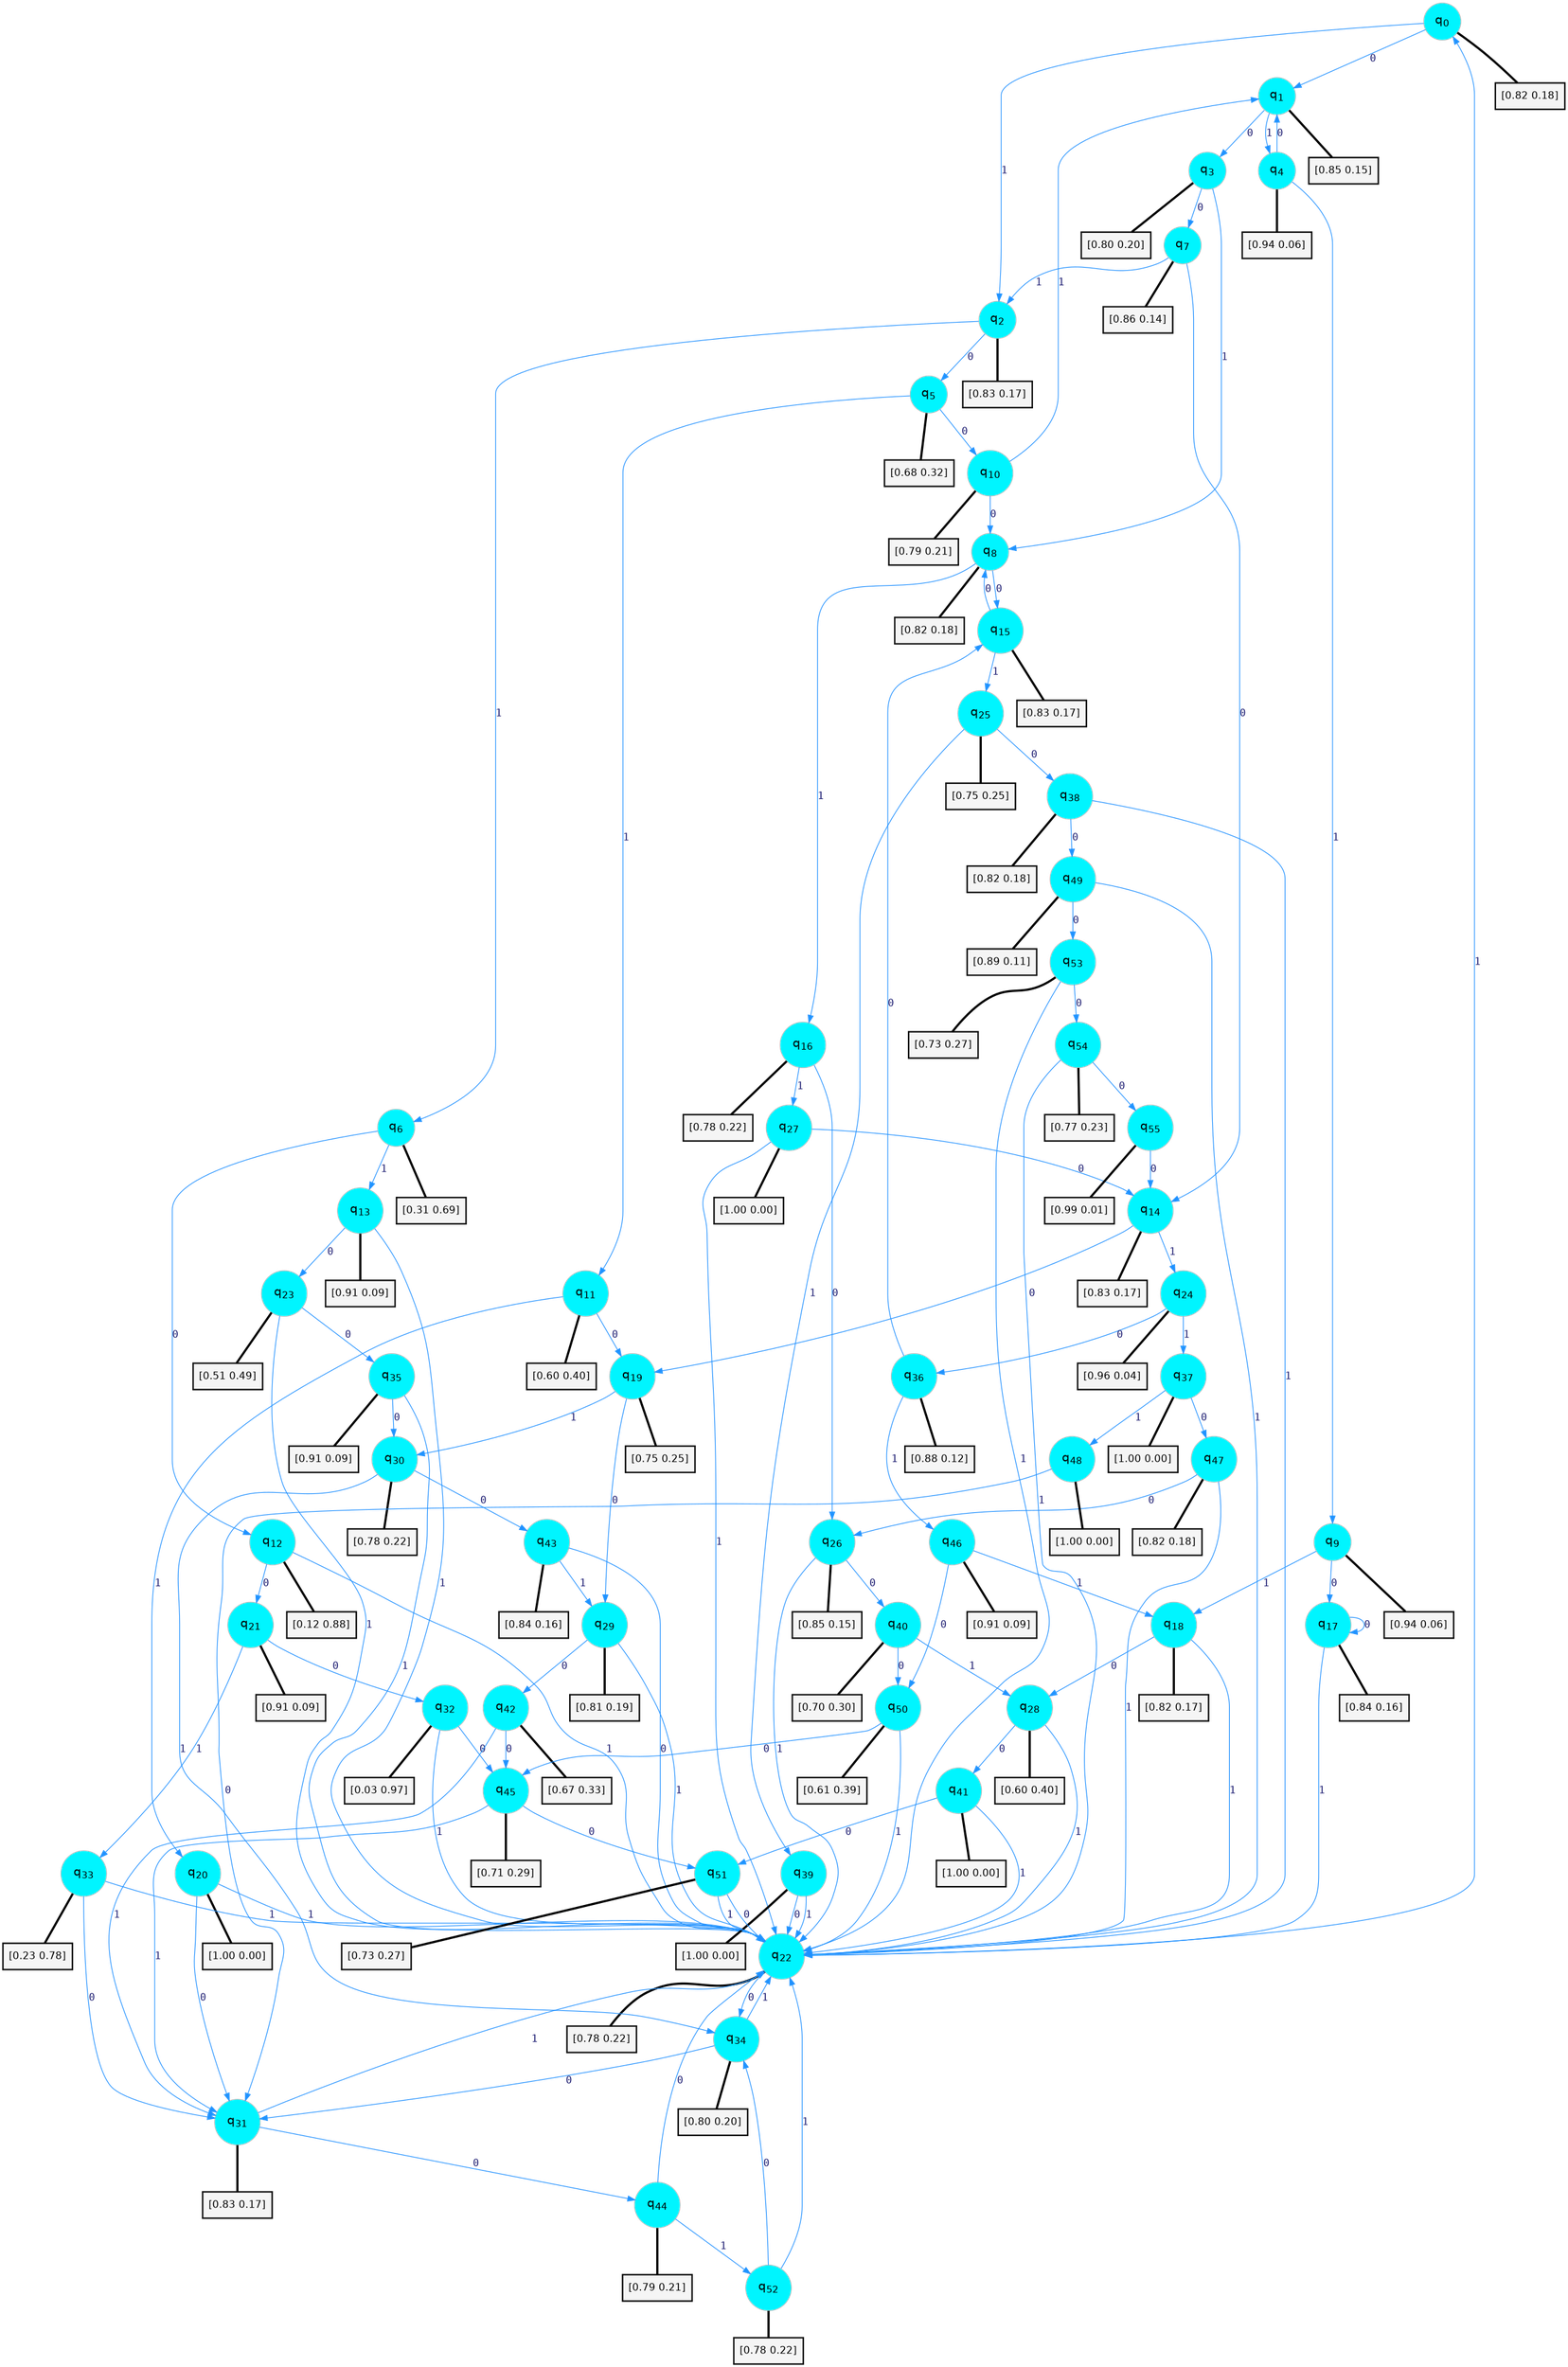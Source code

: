 digraph G {
graph [
bgcolor=transparent, dpi=300, rankdir=TD, size="40,25"];
node [
color=gray, fillcolor=turquoise1, fontcolor=black, fontname=Helvetica, fontsize=16, fontweight=bold, shape=circle, style=filled];
edge [
arrowsize=1, color=dodgerblue1, fontcolor=midnightblue, fontname=courier, fontweight=bold, penwidth=1, style=solid, weight=20];
0[label=<q<SUB>0</SUB>>];
1[label=<q<SUB>1</SUB>>];
2[label=<q<SUB>2</SUB>>];
3[label=<q<SUB>3</SUB>>];
4[label=<q<SUB>4</SUB>>];
5[label=<q<SUB>5</SUB>>];
6[label=<q<SUB>6</SUB>>];
7[label=<q<SUB>7</SUB>>];
8[label=<q<SUB>8</SUB>>];
9[label=<q<SUB>9</SUB>>];
10[label=<q<SUB>10</SUB>>];
11[label=<q<SUB>11</SUB>>];
12[label=<q<SUB>12</SUB>>];
13[label=<q<SUB>13</SUB>>];
14[label=<q<SUB>14</SUB>>];
15[label=<q<SUB>15</SUB>>];
16[label=<q<SUB>16</SUB>>];
17[label=<q<SUB>17</SUB>>];
18[label=<q<SUB>18</SUB>>];
19[label=<q<SUB>19</SUB>>];
20[label=<q<SUB>20</SUB>>];
21[label=<q<SUB>21</SUB>>];
22[label=<q<SUB>22</SUB>>];
23[label=<q<SUB>23</SUB>>];
24[label=<q<SUB>24</SUB>>];
25[label=<q<SUB>25</SUB>>];
26[label=<q<SUB>26</SUB>>];
27[label=<q<SUB>27</SUB>>];
28[label=<q<SUB>28</SUB>>];
29[label=<q<SUB>29</SUB>>];
30[label=<q<SUB>30</SUB>>];
31[label=<q<SUB>31</SUB>>];
32[label=<q<SUB>32</SUB>>];
33[label=<q<SUB>33</SUB>>];
34[label=<q<SUB>34</SUB>>];
35[label=<q<SUB>35</SUB>>];
36[label=<q<SUB>36</SUB>>];
37[label=<q<SUB>37</SUB>>];
38[label=<q<SUB>38</SUB>>];
39[label=<q<SUB>39</SUB>>];
40[label=<q<SUB>40</SUB>>];
41[label=<q<SUB>41</SUB>>];
42[label=<q<SUB>42</SUB>>];
43[label=<q<SUB>43</SUB>>];
44[label=<q<SUB>44</SUB>>];
45[label=<q<SUB>45</SUB>>];
46[label=<q<SUB>46</SUB>>];
47[label=<q<SUB>47</SUB>>];
48[label=<q<SUB>48</SUB>>];
49[label=<q<SUB>49</SUB>>];
50[label=<q<SUB>50</SUB>>];
51[label=<q<SUB>51</SUB>>];
52[label=<q<SUB>52</SUB>>];
53[label=<q<SUB>53</SUB>>];
54[label=<q<SUB>54</SUB>>];
55[label=<q<SUB>55</SUB>>];
56[label="[0.82 0.18]", shape=box,fontcolor=black, fontname=Helvetica, fontsize=14, penwidth=2, fillcolor=whitesmoke,color=black];
57[label="[0.85 0.15]", shape=box,fontcolor=black, fontname=Helvetica, fontsize=14, penwidth=2, fillcolor=whitesmoke,color=black];
58[label="[0.83 0.17]", shape=box,fontcolor=black, fontname=Helvetica, fontsize=14, penwidth=2, fillcolor=whitesmoke,color=black];
59[label="[0.80 0.20]", shape=box,fontcolor=black, fontname=Helvetica, fontsize=14, penwidth=2, fillcolor=whitesmoke,color=black];
60[label="[0.94 0.06]", shape=box,fontcolor=black, fontname=Helvetica, fontsize=14, penwidth=2, fillcolor=whitesmoke,color=black];
61[label="[0.68 0.32]", shape=box,fontcolor=black, fontname=Helvetica, fontsize=14, penwidth=2, fillcolor=whitesmoke,color=black];
62[label="[0.31 0.69]", shape=box,fontcolor=black, fontname=Helvetica, fontsize=14, penwidth=2, fillcolor=whitesmoke,color=black];
63[label="[0.86 0.14]", shape=box,fontcolor=black, fontname=Helvetica, fontsize=14, penwidth=2, fillcolor=whitesmoke,color=black];
64[label="[0.82 0.18]", shape=box,fontcolor=black, fontname=Helvetica, fontsize=14, penwidth=2, fillcolor=whitesmoke,color=black];
65[label="[0.94 0.06]", shape=box,fontcolor=black, fontname=Helvetica, fontsize=14, penwidth=2, fillcolor=whitesmoke,color=black];
66[label="[0.79 0.21]", shape=box,fontcolor=black, fontname=Helvetica, fontsize=14, penwidth=2, fillcolor=whitesmoke,color=black];
67[label="[0.60 0.40]", shape=box,fontcolor=black, fontname=Helvetica, fontsize=14, penwidth=2, fillcolor=whitesmoke,color=black];
68[label="[0.12 0.88]", shape=box,fontcolor=black, fontname=Helvetica, fontsize=14, penwidth=2, fillcolor=whitesmoke,color=black];
69[label="[0.91 0.09]", shape=box,fontcolor=black, fontname=Helvetica, fontsize=14, penwidth=2, fillcolor=whitesmoke,color=black];
70[label="[0.83 0.17]", shape=box,fontcolor=black, fontname=Helvetica, fontsize=14, penwidth=2, fillcolor=whitesmoke,color=black];
71[label="[0.83 0.17]", shape=box,fontcolor=black, fontname=Helvetica, fontsize=14, penwidth=2, fillcolor=whitesmoke,color=black];
72[label="[0.78 0.22]", shape=box,fontcolor=black, fontname=Helvetica, fontsize=14, penwidth=2, fillcolor=whitesmoke,color=black];
73[label="[0.84 0.16]", shape=box,fontcolor=black, fontname=Helvetica, fontsize=14, penwidth=2, fillcolor=whitesmoke,color=black];
74[label="[0.82 0.17]", shape=box,fontcolor=black, fontname=Helvetica, fontsize=14, penwidth=2, fillcolor=whitesmoke,color=black];
75[label="[0.75 0.25]", shape=box,fontcolor=black, fontname=Helvetica, fontsize=14, penwidth=2, fillcolor=whitesmoke,color=black];
76[label="[1.00 0.00]", shape=box,fontcolor=black, fontname=Helvetica, fontsize=14, penwidth=2, fillcolor=whitesmoke,color=black];
77[label="[0.91 0.09]", shape=box,fontcolor=black, fontname=Helvetica, fontsize=14, penwidth=2, fillcolor=whitesmoke,color=black];
78[label="[0.78 0.22]", shape=box,fontcolor=black, fontname=Helvetica, fontsize=14, penwidth=2, fillcolor=whitesmoke,color=black];
79[label="[0.51 0.49]", shape=box,fontcolor=black, fontname=Helvetica, fontsize=14, penwidth=2, fillcolor=whitesmoke,color=black];
80[label="[0.96 0.04]", shape=box,fontcolor=black, fontname=Helvetica, fontsize=14, penwidth=2, fillcolor=whitesmoke,color=black];
81[label="[0.75 0.25]", shape=box,fontcolor=black, fontname=Helvetica, fontsize=14, penwidth=2, fillcolor=whitesmoke,color=black];
82[label="[0.85 0.15]", shape=box,fontcolor=black, fontname=Helvetica, fontsize=14, penwidth=2, fillcolor=whitesmoke,color=black];
83[label="[1.00 0.00]", shape=box,fontcolor=black, fontname=Helvetica, fontsize=14, penwidth=2, fillcolor=whitesmoke,color=black];
84[label="[0.60 0.40]", shape=box,fontcolor=black, fontname=Helvetica, fontsize=14, penwidth=2, fillcolor=whitesmoke,color=black];
85[label="[0.81 0.19]", shape=box,fontcolor=black, fontname=Helvetica, fontsize=14, penwidth=2, fillcolor=whitesmoke,color=black];
86[label="[0.78 0.22]", shape=box,fontcolor=black, fontname=Helvetica, fontsize=14, penwidth=2, fillcolor=whitesmoke,color=black];
87[label="[0.83 0.17]", shape=box,fontcolor=black, fontname=Helvetica, fontsize=14, penwidth=2, fillcolor=whitesmoke,color=black];
88[label="[0.03 0.97]", shape=box,fontcolor=black, fontname=Helvetica, fontsize=14, penwidth=2, fillcolor=whitesmoke,color=black];
89[label="[0.23 0.78]", shape=box,fontcolor=black, fontname=Helvetica, fontsize=14, penwidth=2, fillcolor=whitesmoke,color=black];
90[label="[0.80 0.20]", shape=box,fontcolor=black, fontname=Helvetica, fontsize=14, penwidth=2, fillcolor=whitesmoke,color=black];
91[label="[0.91 0.09]", shape=box,fontcolor=black, fontname=Helvetica, fontsize=14, penwidth=2, fillcolor=whitesmoke,color=black];
92[label="[0.88 0.12]", shape=box,fontcolor=black, fontname=Helvetica, fontsize=14, penwidth=2, fillcolor=whitesmoke,color=black];
93[label="[1.00 0.00]", shape=box,fontcolor=black, fontname=Helvetica, fontsize=14, penwidth=2, fillcolor=whitesmoke,color=black];
94[label="[0.82 0.18]", shape=box,fontcolor=black, fontname=Helvetica, fontsize=14, penwidth=2, fillcolor=whitesmoke,color=black];
95[label="[1.00 0.00]", shape=box,fontcolor=black, fontname=Helvetica, fontsize=14, penwidth=2, fillcolor=whitesmoke,color=black];
96[label="[0.70 0.30]", shape=box,fontcolor=black, fontname=Helvetica, fontsize=14, penwidth=2, fillcolor=whitesmoke,color=black];
97[label="[1.00 0.00]", shape=box,fontcolor=black, fontname=Helvetica, fontsize=14, penwidth=2, fillcolor=whitesmoke,color=black];
98[label="[0.67 0.33]", shape=box,fontcolor=black, fontname=Helvetica, fontsize=14, penwidth=2, fillcolor=whitesmoke,color=black];
99[label="[0.84 0.16]", shape=box,fontcolor=black, fontname=Helvetica, fontsize=14, penwidth=2, fillcolor=whitesmoke,color=black];
100[label="[0.79 0.21]", shape=box,fontcolor=black, fontname=Helvetica, fontsize=14, penwidth=2, fillcolor=whitesmoke,color=black];
101[label="[0.71 0.29]", shape=box,fontcolor=black, fontname=Helvetica, fontsize=14, penwidth=2, fillcolor=whitesmoke,color=black];
102[label="[0.91 0.09]", shape=box,fontcolor=black, fontname=Helvetica, fontsize=14, penwidth=2, fillcolor=whitesmoke,color=black];
103[label="[0.82 0.18]", shape=box,fontcolor=black, fontname=Helvetica, fontsize=14, penwidth=2, fillcolor=whitesmoke,color=black];
104[label="[1.00 0.00]", shape=box,fontcolor=black, fontname=Helvetica, fontsize=14, penwidth=2, fillcolor=whitesmoke,color=black];
105[label="[0.89 0.11]", shape=box,fontcolor=black, fontname=Helvetica, fontsize=14, penwidth=2, fillcolor=whitesmoke,color=black];
106[label="[0.61 0.39]", shape=box,fontcolor=black, fontname=Helvetica, fontsize=14, penwidth=2, fillcolor=whitesmoke,color=black];
107[label="[0.73 0.27]", shape=box,fontcolor=black, fontname=Helvetica, fontsize=14, penwidth=2, fillcolor=whitesmoke,color=black];
108[label="[0.78 0.22]", shape=box,fontcolor=black, fontname=Helvetica, fontsize=14, penwidth=2, fillcolor=whitesmoke,color=black];
109[label="[0.73 0.27]", shape=box,fontcolor=black, fontname=Helvetica, fontsize=14, penwidth=2, fillcolor=whitesmoke,color=black];
110[label="[0.77 0.23]", shape=box,fontcolor=black, fontname=Helvetica, fontsize=14, penwidth=2, fillcolor=whitesmoke,color=black];
111[label="[0.99 0.01]", shape=box,fontcolor=black, fontname=Helvetica, fontsize=14, penwidth=2, fillcolor=whitesmoke,color=black];
0->1 [label=0];
0->2 [label=1];
0->56 [arrowhead=none, penwidth=3,color=black];
1->3 [label=0];
1->4 [label=1];
1->57 [arrowhead=none, penwidth=3,color=black];
2->5 [label=0];
2->6 [label=1];
2->58 [arrowhead=none, penwidth=3,color=black];
3->7 [label=0];
3->8 [label=1];
3->59 [arrowhead=none, penwidth=3,color=black];
4->1 [label=0];
4->9 [label=1];
4->60 [arrowhead=none, penwidth=3,color=black];
5->10 [label=0];
5->11 [label=1];
5->61 [arrowhead=none, penwidth=3,color=black];
6->12 [label=0];
6->13 [label=1];
6->62 [arrowhead=none, penwidth=3,color=black];
7->14 [label=0];
7->2 [label=1];
7->63 [arrowhead=none, penwidth=3,color=black];
8->15 [label=0];
8->16 [label=1];
8->64 [arrowhead=none, penwidth=3,color=black];
9->17 [label=0];
9->18 [label=1];
9->65 [arrowhead=none, penwidth=3,color=black];
10->8 [label=0];
10->1 [label=1];
10->66 [arrowhead=none, penwidth=3,color=black];
11->19 [label=0];
11->20 [label=1];
11->67 [arrowhead=none, penwidth=3,color=black];
12->21 [label=0];
12->22 [label=1];
12->68 [arrowhead=none, penwidth=3,color=black];
13->23 [label=0];
13->22 [label=1];
13->69 [arrowhead=none, penwidth=3,color=black];
14->19 [label=0];
14->24 [label=1];
14->70 [arrowhead=none, penwidth=3,color=black];
15->8 [label=0];
15->25 [label=1];
15->71 [arrowhead=none, penwidth=3,color=black];
16->26 [label=0];
16->27 [label=1];
16->72 [arrowhead=none, penwidth=3,color=black];
17->17 [label=0];
17->22 [label=1];
17->73 [arrowhead=none, penwidth=3,color=black];
18->28 [label=0];
18->22 [label=1];
18->74 [arrowhead=none, penwidth=3,color=black];
19->29 [label=0];
19->30 [label=1];
19->75 [arrowhead=none, penwidth=3,color=black];
20->31 [label=0];
20->22 [label=1];
20->76 [arrowhead=none, penwidth=3,color=black];
21->32 [label=0];
21->33 [label=1];
21->77 [arrowhead=none, penwidth=3,color=black];
22->34 [label=0];
22->0 [label=1];
22->78 [arrowhead=none, penwidth=3,color=black];
23->35 [label=0];
23->22 [label=1];
23->79 [arrowhead=none, penwidth=3,color=black];
24->36 [label=0];
24->37 [label=1];
24->80 [arrowhead=none, penwidth=3,color=black];
25->38 [label=0];
25->39 [label=1];
25->81 [arrowhead=none, penwidth=3,color=black];
26->40 [label=0];
26->22 [label=1];
26->82 [arrowhead=none, penwidth=3,color=black];
27->14 [label=0];
27->22 [label=1];
27->83 [arrowhead=none, penwidth=3,color=black];
28->41 [label=0];
28->22 [label=1];
28->84 [arrowhead=none, penwidth=3,color=black];
29->42 [label=0];
29->22 [label=1];
29->85 [arrowhead=none, penwidth=3,color=black];
30->43 [label=0];
30->34 [label=1];
30->86 [arrowhead=none, penwidth=3,color=black];
31->44 [label=0];
31->22 [label=1];
31->87 [arrowhead=none, penwidth=3,color=black];
32->45 [label=0];
32->22 [label=1];
32->88 [arrowhead=none, penwidth=3,color=black];
33->31 [label=0];
33->22 [label=1];
33->89 [arrowhead=none, penwidth=3,color=black];
34->31 [label=0];
34->22 [label=1];
34->90 [arrowhead=none, penwidth=3,color=black];
35->30 [label=0];
35->22 [label=1];
35->91 [arrowhead=none, penwidth=3,color=black];
36->15 [label=0];
36->46 [label=1];
36->92 [arrowhead=none, penwidth=3,color=black];
37->47 [label=0];
37->48 [label=1];
37->93 [arrowhead=none, penwidth=3,color=black];
38->49 [label=0];
38->22 [label=1];
38->94 [arrowhead=none, penwidth=3,color=black];
39->22 [label=0];
39->22 [label=1];
39->95 [arrowhead=none, penwidth=3,color=black];
40->50 [label=0];
40->28 [label=1];
40->96 [arrowhead=none, penwidth=3,color=black];
41->51 [label=0];
41->22 [label=1];
41->97 [arrowhead=none, penwidth=3,color=black];
42->45 [label=0];
42->31 [label=1];
42->98 [arrowhead=none, penwidth=3,color=black];
43->22 [label=0];
43->29 [label=1];
43->99 [arrowhead=none, penwidth=3,color=black];
44->22 [label=0];
44->52 [label=1];
44->100 [arrowhead=none, penwidth=3,color=black];
45->51 [label=0];
45->31 [label=1];
45->101 [arrowhead=none, penwidth=3,color=black];
46->50 [label=0];
46->18 [label=1];
46->102 [arrowhead=none, penwidth=3,color=black];
47->26 [label=0];
47->22 [label=1];
47->103 [arrowhead=none, penwidth=3,color=black];
48->31 [label=0];
48->104 [arrowhead=none, penwidth=3,color=black];
49->53 [label=0];
49->22 [label=1];
49->105 [arrowhead=none, penwidth=3,color=black];
50->45 [label=0];
50->22 [label=1];
50->106 [arrowhead=none, penwidth=3,color=black];
51->22 [label=0];
51->22 [label=1];
51->107 [arrowhead=none, penwidth=3,color=black];
52->34 [label=0];
52->22 [label=1];
52->108 [arrowhead=none, penwidth=3,color=black];
53->54 [label=0];
53->22 [label=1];
53->109 [arrowhead=none, penwidth=3,color=black];
54->55 [label=0];
54->22 [label=1];
54->110 [arrowhead=none, penwidth=3,color=black];
55->14 [label=0];
55->111 [arrowhead=none, penwidth=3,color=black];
}
